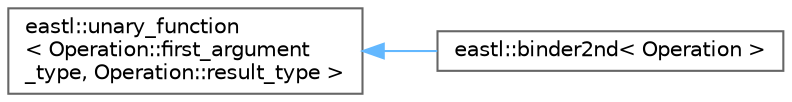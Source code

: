 digraph "类继承关系图"
{
 // LATEX_PDF_SIZE
  bgcolor="transparent";
  edge [fontname=Helvetica,fontsize=10,labelfontname=Helvetica,labelfontsize=10];
  node [fontname=Helvetica,fontsize=10,shape=box,height=0.2,width=0.4];
  rankdir="LR";
  Node0 [id="Node000000",label="eastl::unary_function\l\< Operation::first_argument\l_type, Operation::result_type \>",height=0.2,width=0.4,color="grey40", fillcolor="white", style="filled",URL="$structeastl_1_1unary__function.html",tooltip=" "];
  Node0 -> Node1 [id="edge3705_Node000000_Node000001",dir="back",color="steelblue1",style="solid",tooltip=" "];
  Node1 [id="Node000001",label="eastl::binder2nd\< Operation \>",height=0.2,width=0.4,color="grey40", fillcolor="white", style="filled",URL="$classeastl_1_1binder2nd.html",tooltip=" "];
}
